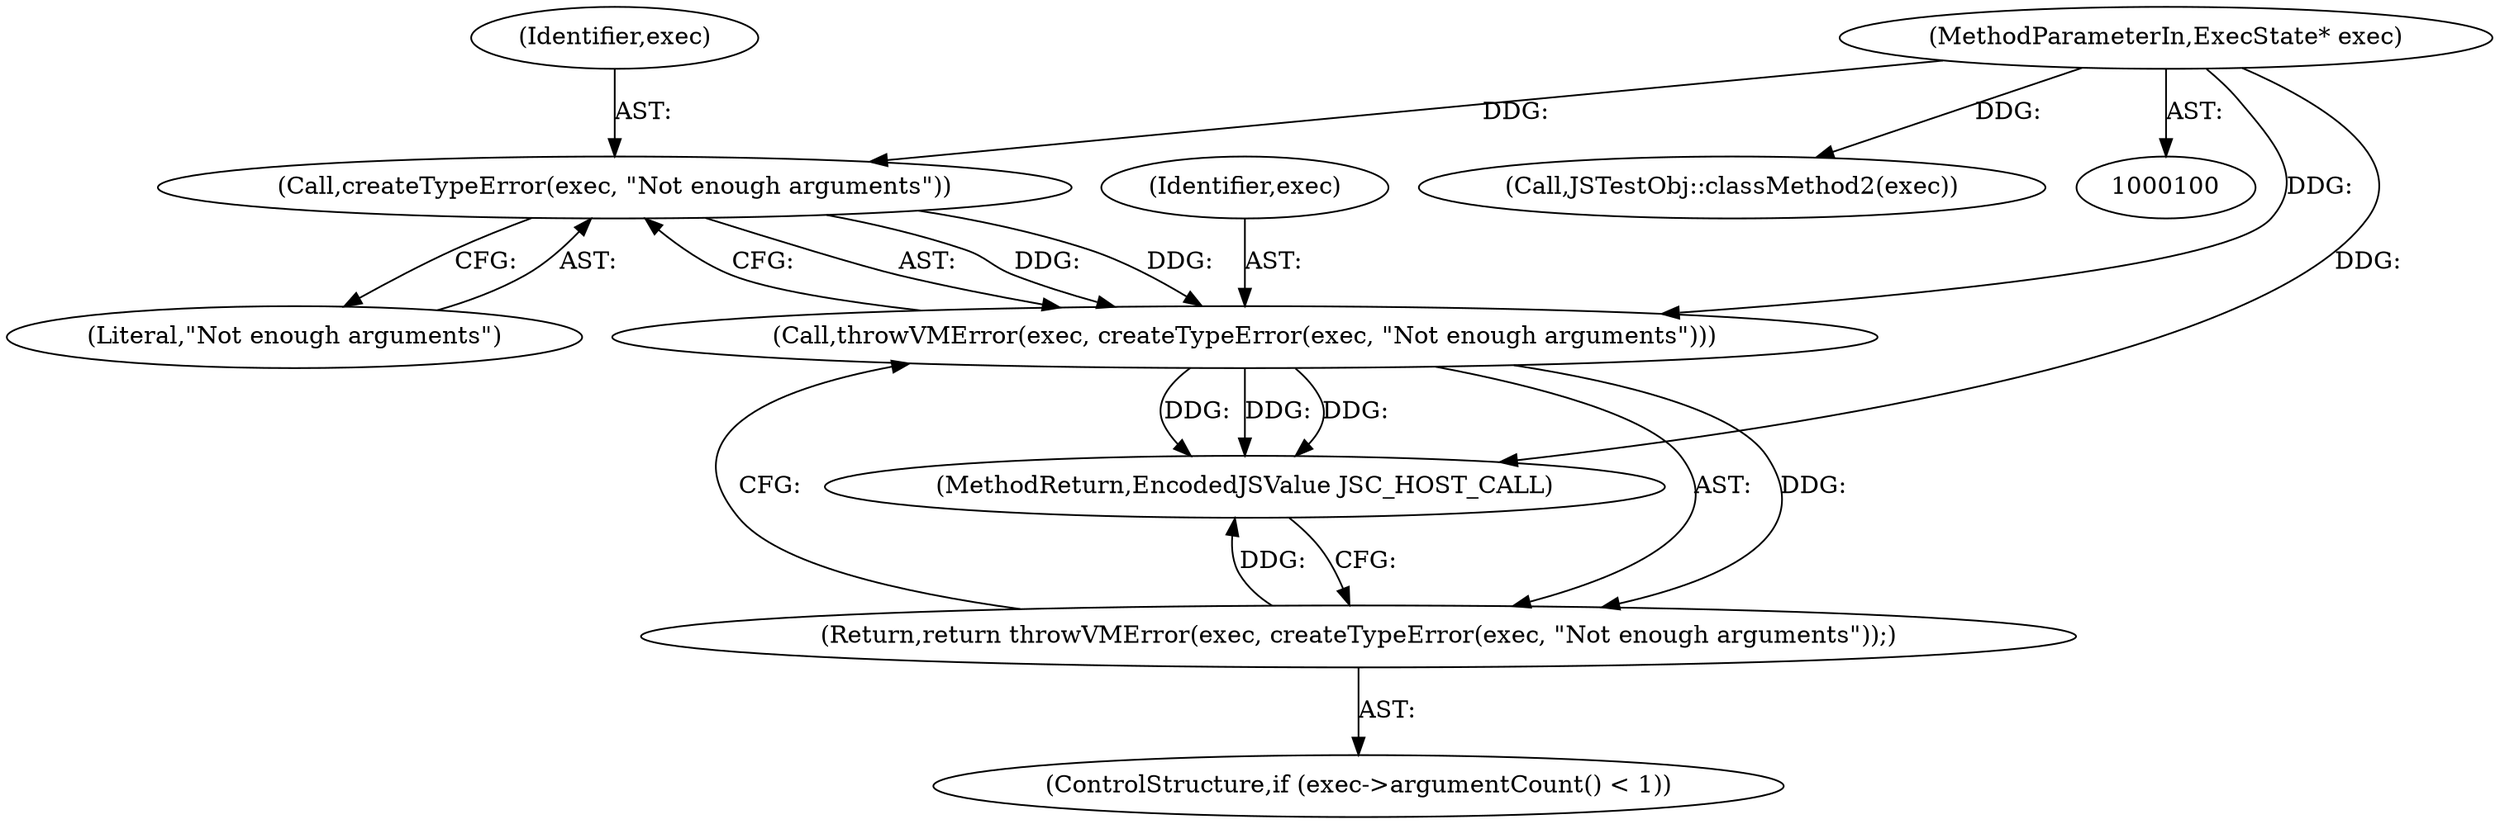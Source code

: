 digraph "1_Chrome_b944f670bb7a8a919daac497a4ea0536c954c201_21@API" {
"1000110" [label="(Call,createTypeError(exec, \"Not enough arguments\"))"];
"1000101" [label="(MethodParameterIn,ExecState* exec)"];
"1000108" [label="(Call,throwVMError(exec, createTypeError(exec, \"Not enough arguments\")))"];
"1000107" [label="(Return,return throwVMError(exec, createTypeError(exec, \"Not enough arguments\"));)"];
"1000109" [label="(Identifier,exec)"];
"1000101" [label="(MethodParameterIn,ExecState* exec)"];
"1000111" [label="(Identifier,exec)"];
"1000115" [label="(Call,JSTestObj::classMethod2(exec))"];
"1000108" [label="(Call,throwVMError(exec, createTypeError(exec, \"Not enough arguments\")))"];
"1000112" [label="(Literal,\"Not enough arguments\")"];
"1000103" [label="(ControlStructure,if (exec->argumentCount() < 1))"];
"1000117" [label="(MethodReturn,EncodedJSValue JSC_HOST_CALL)"];
"1000107" [label="(Return,return throwVMError(exec, createTypeError(exec, \"Not enough arguments\"));)"];
"1000110" [label="(Call,createTypeError(exec, \"Not enough arguments\"))"];
"1000110" -> "1000108"  [label="AST: "];
"1000110" -> "1000112"  [label="CFG: "];
"1000111" -> "1000110"  [label="AST: "];
"1000112" -> "1000110"  [label="AST: "];
"1000108" -> "1000110"  [label="CFG: "];
"1000110" -> "1000108"  [label="DDG: "];
"1000110" -> "1000108"  [label="DDG: "];
"1000101" -> "1000110"  [label="DDG: "];
"1000101" -> "1000100"  [label="AST: "];
"1000101" -> "1000117"  [label="DDG: "];
"1000101" -> "1000108"  [label="DDG: "];
"1000101" -> "1000115"  [label="DDG: "];
"1000108" -> "1000107"  [label="AST: "];
"1000109" -> "1000108"  [label="AST: "];
"1000107" -> "1000108"  [label="CFG: "];
"1000108" -> "1000117"  [label="DDG: "];
"1000108" -> "1000117"  [label="DDG: "];
"1000108" -> "1000117"  [label="DDG: "];
"1000108" -> "1000107"  [label="DDG: "];
"1000107" -> "1000103"  [label="AST: "];
"1000117" -> "1000107"  [label="CFG: "];
"1000107" -> "1000117"  [label="DDG: "];
}

